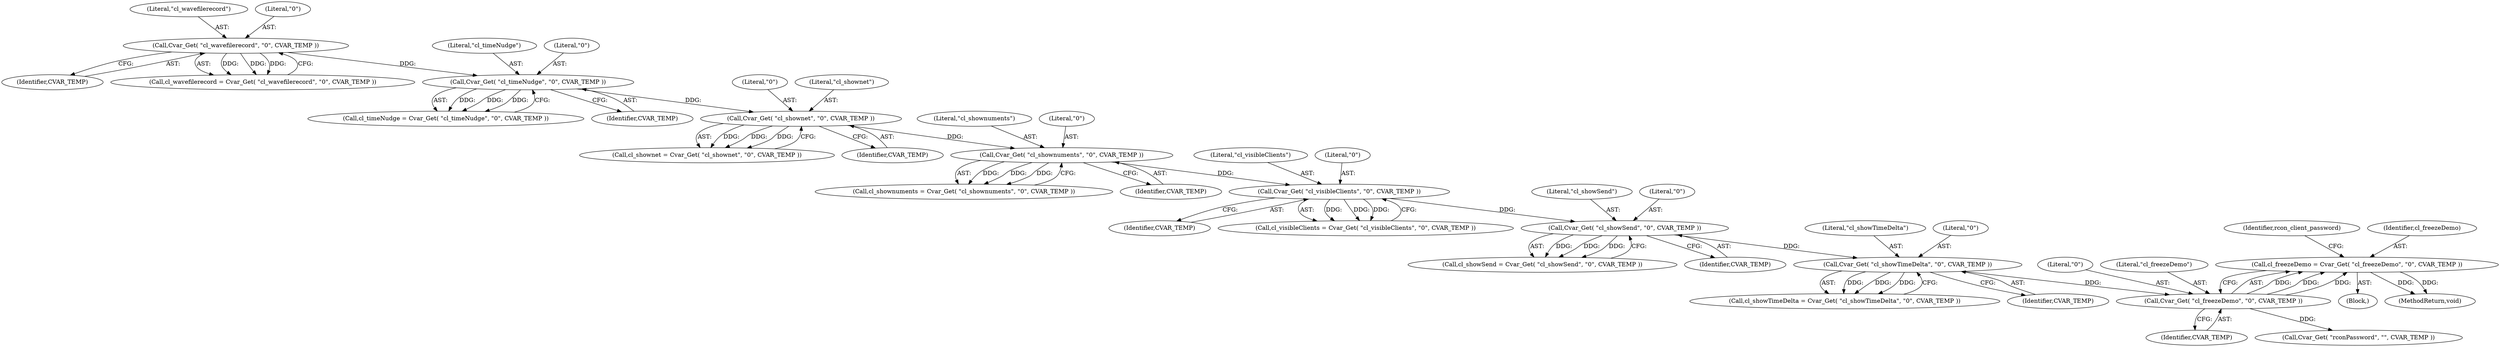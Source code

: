digraph "0_OpenJK_b6ff2bcb1e4e6976d61e316175c6d7c99860fe20@API" {
"1000207" [label="(Call,cl_freezeDemo = Cvar_Get( \"cl_freezeDemo\", \"0\", CVAR_TEMP ))"];
"1000209" [label="(Call,Cvar_Get( \"cl_freezeDemo\", \"0\", CVAR_TEMP ))"];
"1000203" [label="(Call,Cvar_Get( \"cl_showTimeDelta\", \"0\", CVAR_TEMP ))"];
"1000197" [label="(Call,Cvar_Get( \"cl_showSend\", \"0\", CVAR_TEMP ))"];
"1000185" [label="(Call,Cvar_Get( \"cl_visibleClients\", \"0\", CVAR_TEMP ))"];
"1000179" [label="(Call,Cvar_Get( \"cl_shownuments\", \"0\", CVAR_TEMP ))"];
"1000173" [label="(Call,Cvar_Get( \"cl_shownet\", \"0\", CVAR_TEMP ))"];
"1000167" [label="(Call,Cvar_Get( \"cl_timeNudge\", \"0\", CVAR_TEMP ))"];
"1000161" [label="(Call,Cvar_Get( \"cl_wavefilerecord\", \"0\", CVAR_TEMP ))"];
"1000204" [label="(Literal,\"cl_showTimeDelta\")"];
"1000214" [label="(Identifier,rcon_client_password)"];
"1000171" [label="(Call,cl_shownet = Cvar_Get( \"cl_shownet\", \"0\", CVAR_TEMP ))"];
"1000176" [label="(Identifier,CVAR_TEMP)"];
"1000211" [label="(Literal,\"0\")"];
"1000201" [label="(Call,cl_showTimeDelta = Cvar_Get( \"cl_showTimeDelta\", \"0\", CVAR_TEMP ))"];
"1000162" [label="(Literal,\"cl_wavefilerecord\")"];
"1000167" [label="(Call,Cvar_Get( \"cl_timeNudge\", \"0\", CVAR_TEMP ))"];
"1000198" [label="(Literal,\"cl_showSend\")"];
"1000208" [label="(Identifier,cl_freezeDemo)"];
"1000165" [label="(Call,cl_timeNudge = Cvar_Get( \"cl_timeNudge\", \"0\", CVAR_TEMP ))"];
"1000197" [label="(Call,Cvar_Get( \"cl_showSend\", \"0\", CVAR_TEMP ))"];
"1000164" [label="(Identifier,CVAR_TEMP)"];
"1000180" [label="(Literal,\"cl_shownuments\")"];
"1000175" [label="(Literal,\"0\")"];
"1000177" [label="(Call,cl_shownuments = Cvar_Get( \"cl_shownuments\", \"0\", CVAR_TEMP ))"];
"1000195" [label="(Call,cl_showSend = Cvar_Get( \"cl_showSend\", \"0\", CVAR_TEMP ))"];
"1000112" [label="(Block,)"];
"1000212" [label="(Identifier,CVAR_TEMP)"];
"1000210" [label="(Literal,\"cl_freezeDemo\")"];
"1000182" [label="(Identifier,CVAR_TEMP)"];
"1000159" [label="(Call,cl_wavefilerecord = Cvar_Get( \"cl_wavefilerecord\", \"0\", CVAR_TEMP ))"];
"1000170" [label="(Identifier,CVAR_TEMP)"];
"1000161" [label="(Call,Cvar_Get( \"cl_wavefilerecord\", \"0\", CVAR_TEMP ))"];
"1000186" [label="(Literal,\"cl_visibleClients\")"];
"1000163" [label="(Literal,\"0\")"];
"1000168" [label="(Literal,\"cl_timeNudge\")"];
"1000188" [label="(Identifier,CVAR_TEMP)"];
"1000200" [label="(Identifier,CVAR_TEMP)"];
"1000187" [label="(Literal,\"0\")"];
"1000173" [label="(Call,Cvar_Get( \"cl_shownet\", \"0\", CVAR_TEMP ))"];
"1000183" [label="(Call,cl_visibleClients = Cvar_Get( \"cl_visibleClients\", \"0\", CVAR_TEMP ))"];
"1000199" [label="(Literal,\"0\")"];
"1000179" [label="(Call,Cvar_Get( \"cl_shownuments\", \"0\", CVAR_TEMP ))"];
"1001026" [label="(MethodReturn,void)"];
"1000209" [label="(Call,Cvar_Get( \"cl_freezeDemo\", \"0\", CVAR_TEMP ))"];
"1000206" [label="(Identifier,CVAR_TEMP)"];
"1000169" [label="(Literal,\"0\")"];
"1000215" [label="(Call,Cvar_Get( \"rconPassword\", \"\", CVAR_TEMP ))"];
"1000205" [label="(Literal,\"0\")"];
"1000203" [label="(Call,Cvar_Get( \"cl_showTimeDelta\", \"0\", CVAR_TEMP ))"];
"1000181" [label="(Literal,\"0\")"];
"1000207" [label="(Call,cl_freezeDemo = Cvar_Get( \"cl_freezeDemo\", \"0\", CVAR_TEMP ))"];
"1000185" [label="(Call,Cvar_Get( \"cl_visibleClients\", \"0\", CVAR_TEMP ))"];
"1000174" [label="(Literal,\"cl_shownet\")"];
"1000207" -> "1000112"  [label="AST: "];
"1000207" -> "1000209"  [label="CFG: "];
"1000208" -> "1000207"  [label="AST: "];
"1000209" -> "1000207"  [label="AST: "];
"1000214" -> "1000207"  [label="CFG: "];
"1000207" -> "1001026"  [label="DDG: "];
"1000207" -> "1001026"  [label="DDG: "];
"1000209" -> "1000207"  [label="DDG: "];
"1000209" -> "1000207"  [label="DDG: "];
"1000209" -> "1000207"  [label="DDG: "];
"1000209" -> "1000212"  [label="CFG: "];
"1000210" -> "1000209"  [label="AST: "];
"1000211" -> "1000209"  [label="AST: "];
"1000212" -> "1000209"  [label="AST: "];
"1000203" -> "1000209"  [label="DDG: "];
"1000209" -> "1000215"  [label="DDG: "];
"1000203" -> "1000201"  [label="AST: "];
"1000203" -> "1000206"  [label="CFG: "];
"1000204" -> "1000203"  [label="AST: "];
"1000205" -> "1000203"  [label="AST: "];
"1000206" -> "1000203"  [label="AST: "];
"1000201" -> "1000203"  [label="CFG: "];
"1000203" -> "1000201"  [label="DDG: "];
"1000203" -> "1000201"  [label="DDG: "];
"1000203" -> "1000201"  [label="DDG: "];
"1000197" -> "1000203"  [label="DDG: "];
"1000197" -> "1000195"  [label="AST: "];
"1000197" -> "1000200"  [label="CFG: "];
"1000198" -> "1000197"  [label="AST: "];
"1000199" -> "1000197"  [label="AST: "];
"1000200" -> "1000197"  [label="AST: "];
"1000195" -> "1000197"  [label="CFG: "];
"1000197" -> "1000195"  [label="DDG: "];
"1000197" -> "1000195"  [label="DDG: "];
"1000197" -> "1000195"  [label="DDG: "];
"1000185" -> "1000197"  [label="DDG: "];
"1000185" -> "1000183"  [label="AST: "];
"1000185" -> "1000188"  [label="CFG: "];
"1000186" -> "1000185"  [label="AST: "];
"1000187" -> "1000185"  [label="AST: "];
"1000188" -> "1000185"  [label="AST: "];
"1000183" -> "1000185"  [label="CFG: "];
"1000185" -> "1000183"  [label="DDG: "];
"1000185" -> "1000183"  [label="DDG: "];
"1000185" -> "1000183"  [label="DDG: "];
"1000179" -> "1000185"  [label="DDG: "];
"1000179" -> "1000177"  [label="AST: "];
"1000179" -> "1000182"  [label="CFG: "];
"1000180" -> "1000179"  [label="AST: "];
"1000181" -> "1000179"  [label="AST: "];
"1000182" -> "1000179"  [label="AST: "];
"1000177" -> "1000179"  [label="CFG: "];
"1000179" -> "1000177"  [label="DDG: "];
"1000179" -> "1000177"  [label="DDG: "];
"1000179" -> "1000177"  [label="DDG: "];
"1000173" -> "1000179"  [label="DDG: "];
"1000173" -> "1000171"  [label="AST: "];
"1000173" -> "1000176"  [label="CFG: "];
"1000174" -> "1000173"  [label="AST: "];
"1000175" -> "1000173"  [label="AST: "];
"1000176" -> "1000173"  [label="AST: "];
"1000171" -> "1000173"  [label="CFG: "];
"1000173" -> "1000171"  [label="DDG: "];
"1000173" -> "1000171"  [label="DDG: "];
"1000173" -> "1000171"  [label="DDG: "];
"1000167" -> "1000173"  [label="DDG: "];
"1000167" -> "1000165"  [label="AST: "];
"1000167" -> "1000170"  [label="CFG: "];
"1000168" -> "1000167"  [label="AST: "];
"1000169" -> "1000167"  [label="AST: "];
"1000170" -> "1000167"  [label="AST: "];
"1000165" -> "1000167"  [label="CFG: "];
"1000167" -> "1000165"  [label="DDG: "];
"1000167" -> "1000165"  [label="DDG: "];
"1000167" -> "1000165"  [label="DDG: "];
"1000161" -> "1000167"  [label="DDG: "];
"1000161" -> "1000159"  [label="AST: "];
"1000161" -> "1000164"  [label="CFG: "];
"1000162" -> "1000161"  [label="AST: "];
"1000163" -> "1000161"  [label="AST: "];
"1000164" -> "1000161"  [label="AST: "];
"1000159" -> "1000161"  [label="CFG: "];
"1000161" -> "1000159"  [label="DDG: "];
"1000161" -> "1000159"  [label="DDG: "];
"1000161" -> "1000159"  [label="DDG: "];
}
